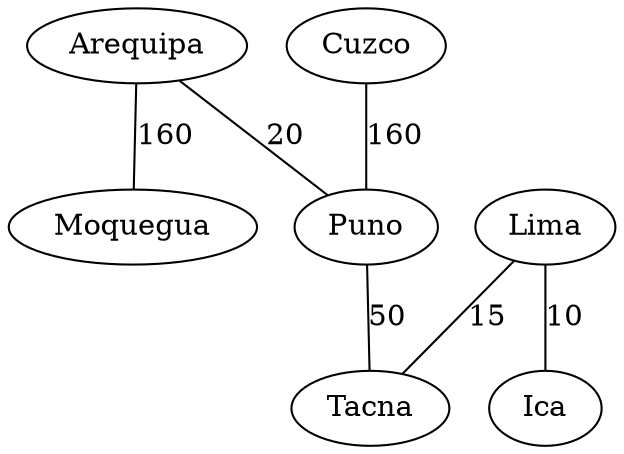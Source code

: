 graph G{
Arequipa;
Arequipa -- Puno[label=20];
Arequipa -- Moquegua[label=160];
Lima;
Lima -- Ica[label=10];
Lima -- Tacna[label=15];
Cuzco;
Cuzco -- Puno[label=160];
Puno;
Puno -- Tacna[label=50];
Ica;
Tacna;
Moquegua;
}